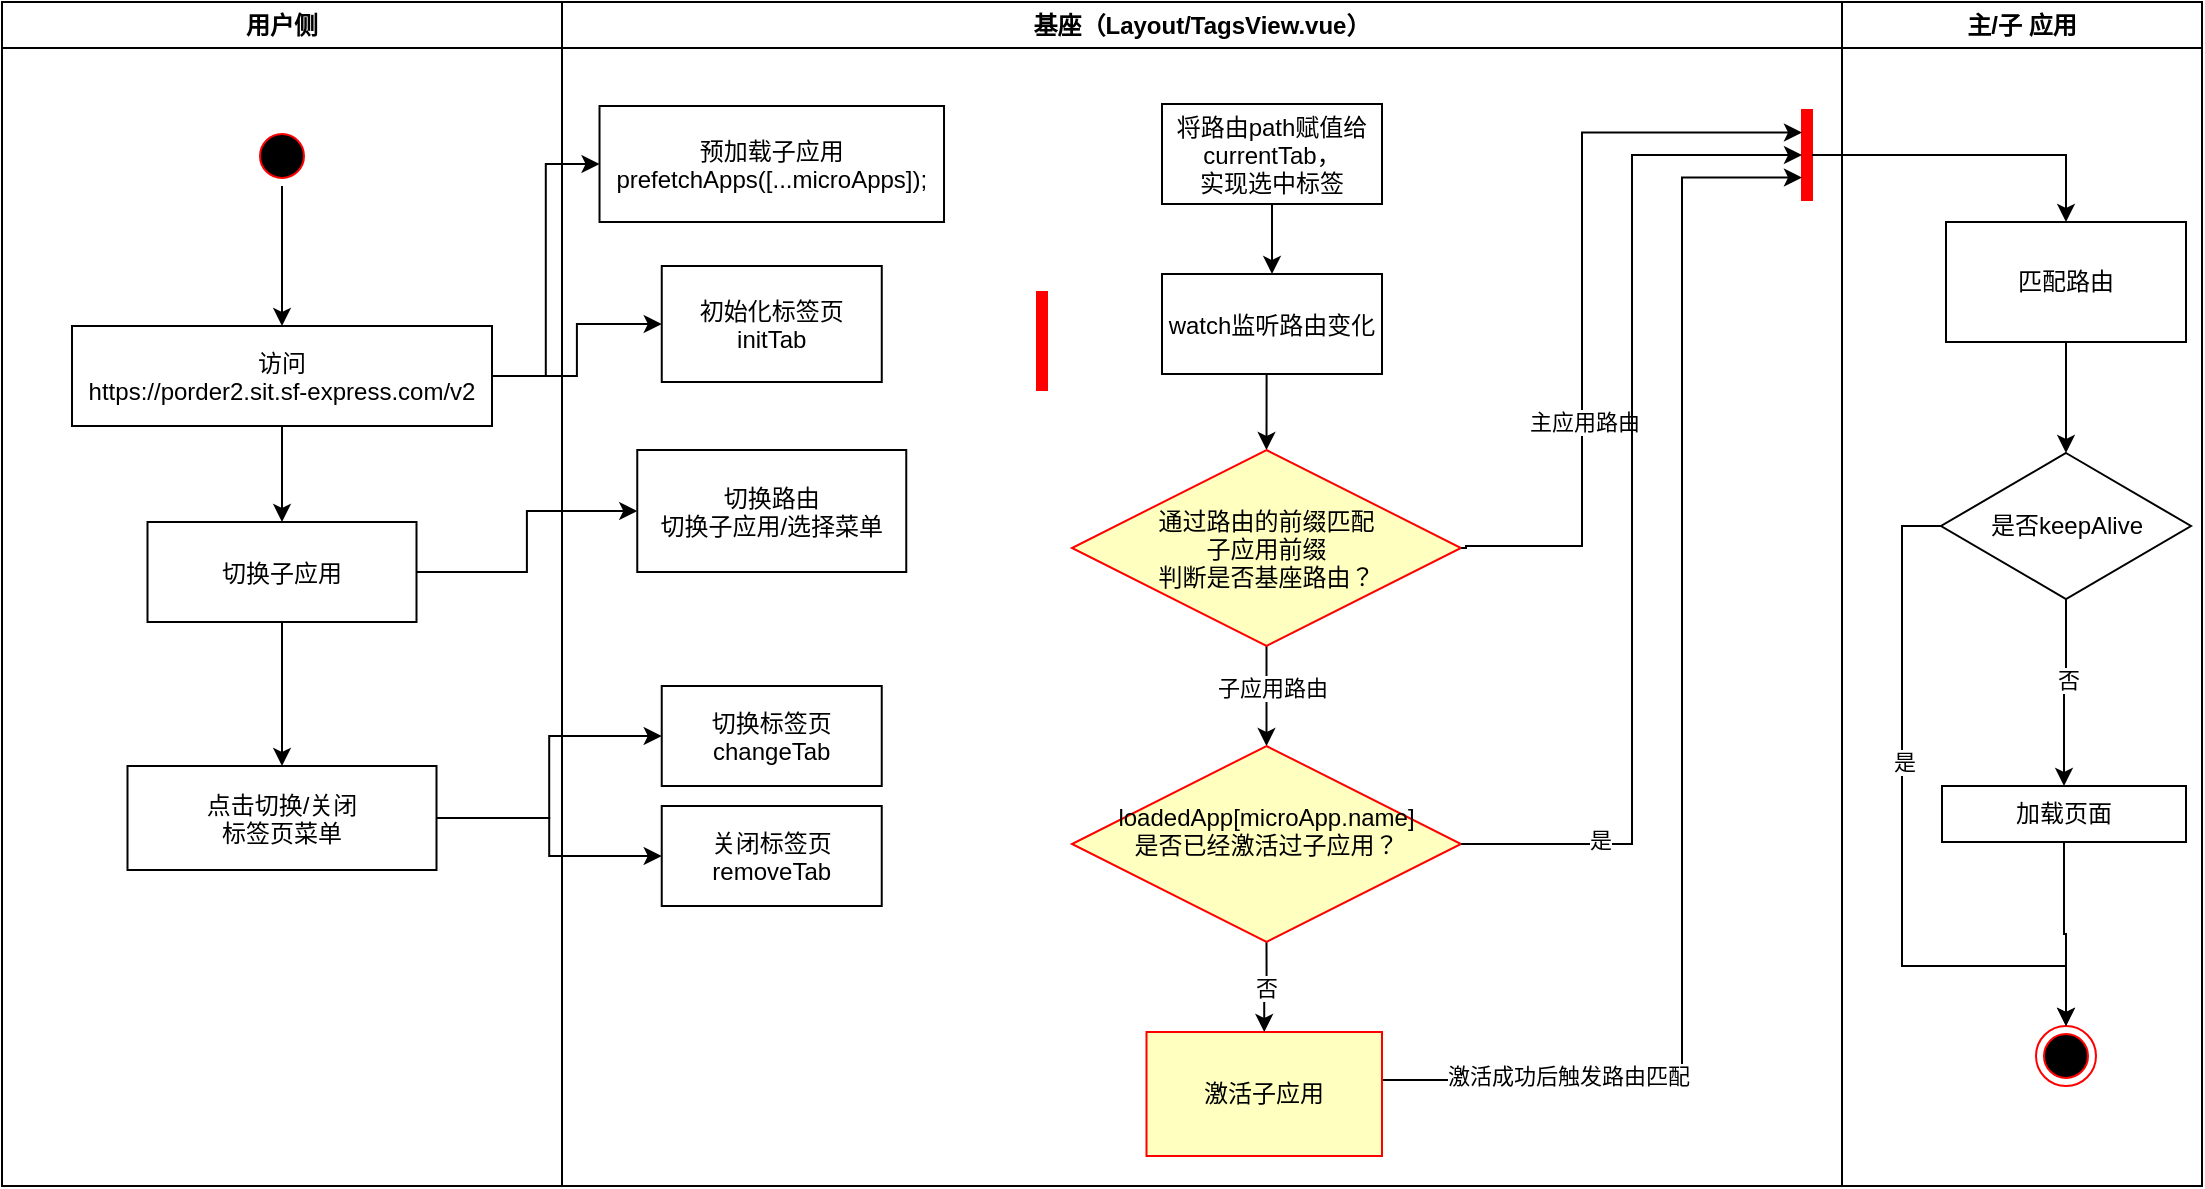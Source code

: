 <mxfile version="22.1.16" type="github">
  <diagram name="Page-1" id="e7e014a7-5840-1c2e-5031-d8a46d1fe8dd">
    <mxGraphModel dx="1060" dy="646" grid="1" gridSize="10" guides="1" tooltips="1" connect="1" arrows="1" fold="1" page="1" pageScale="1" pageWidth="1169" pageHeight="826" background="none" math="0" shadow="0">
      <root>
        <mxCell id="0" />
        <mxCell id="1" parent="0" />
        <mxCell id="2" value="用户侧" style="swimlane;whiteSpace=wrap" parent="1" vertex="1">
          <mxGeometry x="50" y="128" width="280" height="592" as="geometry" />
        </mxCell>
        <mxCell id="s6vndLfNrxJ4w4ECm9Xj-50" style="edgeStyle=orthogonalEdgeStyle;rounded=0;orthogonalLoop=1;jettySize=auto;html=1;exitX=0.5;exitY=1;exitDx=0;exitDy=0;entryX=0.5;entryY=0;entryDx=0;entryDy=0;" edge="1" parent="2" source="8" target="s6vndLfNrxJ4w4ECm9Xj-49">
          <mxGeometry relative="1" as="geometry" />
        </mxCell>
        <mxCell id="8" value="访问&#xa;https://porder2.sit.sf-express.com/v2" style="" parent="2" vertex="1">
          <mxGeometry x="35" y="162" width="210" height="50" as="geometry" />
        </mxCell>
        <mxCell id="s6vndLfNrxJ4w4ECm9Xj-43" style="edgeStyle=orthogonalEdgeStyle;rounded=0;orthogonalLoop=1;jettySize=auto;html=1;entryX=0.5;entryY=0;entryDx=0;entryDy=0;" edge="1" parent="2" source="13" target="8">
          <mxGeometry relative="1" as="geometry" />
        </mxCell>
        <mxCell id="13" value="" style="ellipse;shape=startState;fillColor=#000000;strokeColor=#ff0000;" parent="2" vertex="1">
          <mxGeometry x="125" y="62" width="30" height="30" as="geometry" />
        </mxCell>
        <mxCell id="s6vndLfNrxJ4w4ECm9Xj-52" value="" style="edgeStyle=orthogonalEdgeStyle;rounded=0;orthogonalLoop=1;jettySize=auto;html=1;" edge="1" parent="2" source="s6vndLfNrxJ4w4ECm9Xj-49" target="s6vndLfNrxJ4w4ECm9Xj-51">
          <mxGeometry relative="1" as="geometry" />
        </mxCell>
        <mxCell id="s6vndLfNrxJ4w4ECm9Xj-49" value="切换子应用" style="" vertex="1" parent="2">
          <mxGeometry x="72.75" y="260" width="134.5" height="50" as="geometry" />
        </mxCell>
        <mxCell id="s6vndLfNrxJ4w4ECm9Xj-51" value="点击切换/关闭&#xa;标签页菜单" style="" vertex="1" parent="2">
          <mxGeometry x="62.75" y="382" width="154.5" height="52" as="geometry" />
        </mxCell>
        <mxCell id="3" value="基座（Layout/TagsView.vue）" style="swimlane;whiteSpace=wrap" parent="1" vertex="1">
          <mxGeometry x="330" y="128" width="640" height="592" as="geometry" />
        </mxCell>
        <mxCell id="15" value="切换路由&#xa;切换子应用/选择菜单" style="" parent="3" vertex="1">
          <mxGeometry x="37.63" y="224" width="134.5" height="61" as="geometry" />
        </mxCell>
        <mxCell id="s6vndLfNrxJ4w4ECm9Xj-105" style="edgeStyle=orthogonalEdgeStyle;rounded=0;orthogonalLoop=1;jettySize=auto;html=1;exitX=0.5;exitY=1;exitDx=0;exitDy=0;entryX=0.5;entryY=0;entryDx=0;entryDy=0;" edge="1" parent="3" source="16" target="21">
          <mxGeometry relative="1" as="geometry" />
        </mxCell>
        <mxCell id="16" value="watch监听路由变化" style="" parent="3" vertex="1">
          <mxGeometry x="300" y="136" width="110" height="50" as="geometry" />
        </mxCell>
        <mxCell id="18" value="初始化标签页&#xa;initTab" style="" parent="3" vertex="1">
          <mxGeometry x="49.88" y="132" width="110" height="58" as="geometry" />
        </mxCell>
        <mxCell id="s6vndLfNrxJ4w4ECm9Xj-98" value="" style="edgeStyle=orthogonalEdgeStyle;rounded=0;orthogonalLoop=1;jettySize=auto;html=1;" edge="1" parent="3" source="21" target="s6vndLfNrxJ4w4ECm9Xj-97">
          <mxGeometry relative="1" as="geometry" />
        </mxCell>
        <mxCell id="s6vndLfNrxJ4w4ECm9Xj-101" value="子应用路由" style="edgeLabel;html=1;align=center;verticalAlign=middle;resizable=0;points=[];" vertex="1" connectable="0" parent="s6vndLfNrxJ4w4ECm9Xj-98">
          <mxGeometry x="-0.151" y="2" relative="1" as="geometry">
            <mxPoint as="offset" />
          </mxGeometry>
        </mxCell>
        <mxCell id="21" value="通过路由的前缀匹配&#xa;子应用前缀&#xa;判断是否基座路由？" style="rhombus;fillColor=#ffffc0;strokeColor=#ff0000;" parent="3" vertex="1">
          <mxGeometry x="255" y="224" width="194.5" height="98" as="geometry" />
        </mxCell>
        <mxCell id="25" value="" style="shape=line;strokeWidth=6;strokeColor=#ff0000;rotation=90" parent="3" vertex="1">
          <mxGeometry x="215" y="162" width="50" height="15" as="geometry" />
        </mxCell>
        <mxCell id="34" value="" style="whiteSpace=wrap;strokeColor=#FF0000;fillColor=#FF0000" parent="3" vertex="1">
          <mxGeometry x="620" y="54" width="5" height="45" as="geometry" />
        </mxCell>
        <mxCell id="s6vndLfNrxJ4w4ECm9Xj-106" style="edgeStyle=orthogonalEdgeStyle;rounded=0;orthogonalLoop=1;jettySize=auto;html=1;exitX=0.5;exitY=1;exitDx=0;exitDy=0;entryX=0.5;entryY=0;entryDx=0;entryDy=0;" edge="1" parent="3" source="s6vndLfNrxJ4w4ECm9Xj-53" target="16">
          <mxGeometry relative="1" as="geometry" />
        </mxCell>
        <mxCell id="s6vndLfNrxJ4w4ECm9Xj-53" value="将路由path赋值给&#xa;currentTab，&#xa;实现选中标签" style="" vertex="1" parent="3">
          <mxGeometry x="300" y="51" width="110" height="50" as="geometry" />
        </mxCell>
        <mxCell id="s6vndLfNrxJ4w4ECm9Xj-55" value="切换标签页&#xa;changeTab" style="" vertex="1" parent="3">
          <mxGeometry x="49.87" y="342" width="110" height="50" as="geometry" />
        </mxCell>
        <mxCell id="s6vndLfNrxJ4w4ECm9Xj-74" value="预加载子应用&#xa;prefetchApps([...microApps]);" style="" vertex="1" parent="3">
          <mxGeometry x="18.76" y="52" width="172.25" height="58" as="geometry" />
        </mxCell>
        <mxCell id="s6vndLfNrxJ4w4ECm9Xj-77" value="关闭标签页&#xa;removeTab" style="" vertex="1" parent="3">
          <mxGeometry x="49.87" y="402" width="110" height="50" as="geometry" />
        </mxCell>
        <mxCell id="s6vndLfNrxJ4w4ECm9Xj-108" style="edgeStyle=orthogonalEdgeStyle;rounded=0;orthogonalLoop=1;jettySize=auto;html=1;exitX=1;exitY=0.5;exitDx=0;exitDy=0;entryX=0;entryY=0.75;entryDx=0;entryDy=0;" edge="1" parent="3" source="s6vndLfNrxJ4w4ECm9Xj-93" target="34">
          <mxGeometry relative="1" as="geometry">
            <mxPoint x="580" y="122" as="targetPoint" />
            <Array as="points">
              <mxPoint x="560" y="539" />
              <mxPoint x="560" y="88" />
            </Array>
          </mxGeometry>
        </mxCell>
        <mxCell id="s6vndLfNrxJ4w4ECm9Xj-110" value="激活成功后触发路由匹配" style="edgeLabel;html=1;align=center;verticalAlign=middle;resizable=0;points=[];" vertex="1" connectable="0" parent="s6vndLfNrxJ4w4ECm9Xj-108">
          <mxGeometry x="-0.701" y="2" relative="1" as="geometry">
            <mxPoint as="offset" />
          </mxGeometry>
        </mxCell>
        <mxCell id="s6vndLfNrxJ4w4ECm9Xj-93" value="激活子应用" style="whiteSpace=wrap;html=1;fillColor=#ffffc0;strokeColor=#ff0000;" vertex="1" parent="3">
          <mxGeometry x="292.25" y="515" width="117.75" height="62" as="geometry" />
        </mxCell>
        <mxCell id="s6vndLfNrxJ4w4ECm9Xj-99" value="否" style="edgeStyle=orthogonalEdgeStyle;rounded=0;orthogonalLoop=1;jettySize=auto;html=1;exitX=0.5;exitY=1;exitDx=0;exitDy=0;entryX=0.5;entryY=0;entryDx=0;entryDy=0;" edge="1" parent="3" source="s6vndLfNrxJ4w4ECm9Xj-97" target="s6vndLfNrxJ4w4ECm9Xj-93">
          <mxGeometry relative="1" as="geometry" />
        </mxCell>
        <mxCell id="s6vndLfNrxJ4w4ECm9Xj-97" value="loadedApp[microApp.name]&#xa;是否已经激活过子应用？&#xa;" style="rhombus;fillColor=#ffffc0;strokeColor=#ff0000;" vertex="1" parent="3">
          <mxGeometry x="255" y="372" width="194.5" height="98" as="geometry" />
        </mxCell>
        <mxCell id="s6vndLfNrxJ4w4ECm9Xj-88" value="" style="edgeStyle=orthogonalEdgeStyle;rounded=0;orthogonalLoop=1;jettySize=auto;html=1;exitX=1;exitY=0.5;exitDx=0;exitDy=0;entryX=0;entryY=0.25;entryDx=0;entryDy=0;" edge="1" parent="3" source="21" target="34">
          <mxGeometry relative="1" as="geometry">
            <mxPoint x="550" y="212" as="targetPoint" />
            <Array as="points">
              <mxPoint x="452" y="273" />
              <mxPoint x="510" y="272" />
              <mxPoint x="510" y="156" />
            </Array>
          </mxGeometry>
        </mxCell>
        <mxCell id="s6vndLfNrxJ4w4ECm9Xj-89" value="主应用路由" style="edgeLabel;html=1;align=center;verticalAlign=middle;resizable=0;points=[];" vertex="1" connectable="0" parent="s6vndLfNrxJ4w4ECm9Xj-88">
          <mxGeometry x="-0.347" y="-1" relative="1" as="geometry">
            <mxPoint as="offset" />
          </mxGeometry>
        </mxCell>
        <mxCell id="s6vndLfNrxJ4w4ECm9Xj-102" style="edgeStyle=orthogonalEdgeStyle;rounded=0;orthogonalLoop=1;jettySize=auto;html=1;exitX=1;exitY=0.5;exitDx=0;exitDy=0;entryX=0;entryY=0.5;entryDx=0;entryDy=0;" edge="1" parent="3" source="s6vndLfNrxJ4w4ECm9Xj-97" target="34">
          <mxGeometry relative="1" as="geometry">
            <mxPoint x="623" y="168" as="targetPoint" />
            <Array as="points">
              <mxPoint x="535" y="421" />
              <mxPoint x="535" y="77" />
            </Array>
          </mxGeometry>
        </mxCell>
        <mxCell id="s6vndLfNrxJ4w4ECm9Xj-103" value="是" style="edgeLabel;html=1;align=center;verticalAlign=middle;resizable=0;points=[];" vertex="1" connectable="0" parent="s6vndLfNrxJ4w4ECm9Xj-102">
          <mxGeometry x="-0.734" y="2" relative="1" as="geometry">
            <mxPoint x="1" as="offset" />
          </mxGeometry>
        </mxCell>
        <mxCell id="4" value="主/子 应用" style="swimlane;whiteSpace=wrap" parent="1" vertex="1">
          <mxGeometry x="970" y="128" width="180" height="592" as="geometry" />
        </mxCell>
        <mxCell id="38" value="" style="ellipse;shape=endState;fillColor=#000000;strokeColor=#ff0000" parent="4" vertex="1">
          <mxGeometry x="97" y="512" width="30" height="30" as="geometry" />
        </mxCell>
        <mxCell id="s6vndLfNrxJ4w4ECm9Xj-62" value="" style="edgeStyle=orthogonalEdgeStyle;rounded=0;orthogonalLoop=1;jettySize=auto;html=1;entryX=0.5;entryY=0;entryDx=0;entryDy=0;exitX=0;exitY=0.5;exitDx=0;exitDy=0;" edge="1" parent="4" source="s6vndLfNrxJ4w4ECm9Xj-59" target="38">
          <mxGeometry relative="1" as="geometry">
            <mxPoint x="91" y="392" as="targetPoint" />
            <Array as="points">
              <mxPoint x="30" y="262" />
              <mxPoint x="30" y="482" />
              <mxPoint x="112" y="482" />
            </Array>
          </mxGeometry>
        </mxCell>
        <mxCell id="s6vndLfNrxJ4w4ECm9Xj-63" value="是" style="edgeLabel;html=1;align=center;verticalAlign=middle;resizable=0;points=[];" vertex="1" connectable="0" parent="s6vndLfNrxJ4w4ECm9Xj-62">
          <mxGeometry x="-0.219" y="1" relative="1" as="geometry">
            <mxPoint as="offset" />
          </mxGeometry>
        </mxCell>
        <mxCell id="s6vndLfNrxJ4w4ECm9Xj-66" value="" style="edgeStyle=orthogonalEdgeStyle;rounded=0;orthogonalLoop=1;jettySize=auto;html=1;entryX=0.5;entryY=0;entryDx=0;entryDy=0;exitX=0.5;exitY=1;exitDx=0;exitDy=0;" edge="1" parent="4" source="s6vndLfNrxJ4w4ECm9Xj-59" target="s6vndLfNrxJ4w4ECm9Xj-65">
          <mxGeometry relative="1" as="geometry">
            <mxPoint x="190" y="282" as="targetPoint" />
          </mxGeometry>
        </mxCell>
        <mxCell id="s6vndLfNrxJ4w4ECm9Xj-67" value="否" style="edgeLabel;html=1;align=center;verticalAlign=middle;resizable=0;points=[];" vertex="1" connectable="0" parent="s6vndLfNrxJ4w4ECm9Xj-66">
          <mxGeometry x="-0.158" y="1" relative="1" as="geometry">
            <mxPoint as="offset" />
          </mxGeometry>
        </mxCell>
        <mxCell id="s6vndLfNrxJ4w4ECm9Xj-59" value="是否keepAlive" style="rhombus;whiteSpace=wrap;html=1;" vertex="1" parent="4">
          <mxGeometry x="49.5" y="225.5" width="125" height="73" as="geometry" />
        </mxCell>
        <mxCell id="s6vndLfNrxJ4w4ECm9Xj-71" style="edgeStyle=orthogonalEdgeStyle;rounded=0;orthogonalLoop=1;jettySize=auto;html=1;exitX=0.5;exitY=1;exitDx=0;exitDy=0;entryX=0.5;entryY=0;entryDx=0;entryDy=0;" edge="1" parent="4" source="s6vndLfNrxJ4w4ECm9Xj-65" target="38">
          <mxGeometry relative="1" as="geometry">
            <mxPoint x="90" y="472" as="targetPoint" />
          </mxGeometry>
        </mxCell>
        <mxCell id="s6vndLfNrxJ4w4ECm9Xj-65" value="加载页面" style="whiteSpace=wrap;html=1;" vertex="1" parent="4">
          <mxGeometry x="50" y="392" width="122" height="28" as="geometry" />
        </mxCell>
        <mxCell id="s6vndLfNrxJ4w4ECm9Xj-83" style="edgeStyle=orthogonalEdgeStyle;rounded=0;orthogonalLoop=1;jettySize=auto;html=1;exitX=0.5;exitY=1;exitDx=0;exitDy=0;entryX=0.5;entryY=0;entryDx=0;entryDy=0;" edge="1" parent="4" source="s6vndLfNrxJ4w4ECm9Xj-81" target="s6vndLfNrxJ4w4ECm9Xj-59">
          <mxGeometry relative="1" as="geometry" />
        </mxCell>
        <mxCell id="s6vndLfNrxJ4w4ECm9Xj-81" value="匹配路由" style="whiteSpace=wrap;html=1;" vertex="1" parent="4">
          <mxGeometry x="52" y="110" width="120" height="60" as="geometry" />
        </mxCell>
        <mxCell id="s6vndLfNrxJ4w4ECm9Xj-76" style="edgeStyle=orthogonalEdgeStyle;rounded=0;orthogonalLoop=1;jettySize=auto;html=1;exitX=1;exitY=0.5;exitDx=0;exitDy=0;entryX=0;entryY=0.5;entryDx=0;entryDy=0;" edge="1" parent="1" source="8" target="s6vndLfNrxJ4w4ECm9Xj-74">
          <mxGeometry relative="1" as="geometry" />
        </mxCell>
        <mxCell id="s6vndLfNrxJ4w4ECm9Xj-79" style="edgeStyle=orthogonalEdgeStyle;rounded=0;orthogonalLoop=1;jettySize=auto;html=1;exitX=1;exitY=0.5;exitDx=0;exitDy=0;entryX=0;entryY=0.5;entryDx=0;entryDy=0;" edge="1" parent="1" source="8" target="18">
          <mxGeometry relative="1" as="geometry" />
        </mxCell>
        <mxCell id="s6vndLfNrxJ4w4ECm9Xj-84" style="edgeStyle=orthogonalEdgeStyle;rounded=0;orthogonalLoop=1;jettySize=auto;html=1;exitX=1;exitY=0.5;exitDx=0;exitDy=0;entryX=0;entryY=0.5;entryDx=0;entryDy=0;" edge="1" parent="1" source="s6vndLfNrxJ4w4ECm9Xj-49" target="15">
          <mxGeometry relative="1" as="geometry" />
        </mxCell>
        <mxCell id="s6vndLfNrxJ4w4ECm9Xj-85" style="edgeStyle=orthogonalEdgeStyle;rounded=0;orthogonalLoop=1;jettySize=auto;html=1;exitX=1;exitY=0.5;exitDx=0;exitDy=0;entryX=0;entryY=0.5;entryDx=0;entryDy=0;" edge="1" parent="1" source="s6vndLfNrxJ4w4ECm9Xj-51" target="s6vndLfNrxJ4w4ECm9Xj-55">
          <mxGeometry relative="1" as="geometry" />
        </mxCell>
        <mxCell id="s6vndLfNrxJ4w4ECm9Xj-86" style="edgeStyle=orthogonalEdgeStyle;rounded=0;orthogonalLoop=1;jettySize=auto;html=1;exitX=1;exitY=0.5;exitDx=0;exitDy=0;entryX=0;entryY=0.5;entryDx=0;entryDy=0;" edge="1" parent="1" source="s6vndLfNrxJ4w4ECm9Xj-51" target="s6vndLfNrxJ4w4ECm9Xj-77">
          <mxGeometry relative="1" as="geometry" />
        </mxCell>
        <mxCell id="s6vndLfNrxJ4w4ECm9Xj-109" style="edgeStyle=orthogonalEdgeStyle;rounded=0;orthogonalLoop=1;jettySize=auto;html=1;exitX=1;exitY=0.5;exitDx=0;exitDy=0;entryX=0.5;entryY=0;entryDx=0;entryDy=0;" edge="1" parent="1" source="34" target="s6vndLfNrxJ4w4ECm9Xj-81">
          <mxGeometry relative="1" as="geometry" />
        </mxCell>
      </root>
    </mxGraphModel>
  </diagram>
</mxfile>
